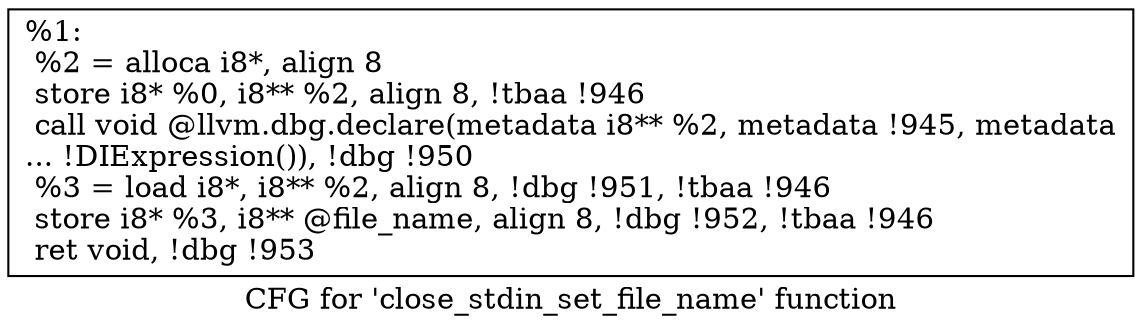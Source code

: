 digraph "CFG for 'close_stdin_set_file_name' function" {
	label="CFG for 'close_stdin_set_file_name' function";

	Node0x246a060 [shape=record,label="{%1:\l  %2 = alloca i8*, align 8\l  store i8* %0, i8** %2, align 8, !tbaa !946\l  call void @llvm.dbg.declare(metadata i8** %2, metadata !945, metadata\l... !DIExpression()), !dbg !950\l  %3 = load i8*, i8** %2, align 8, !dbg !951, !tbaa !946\l  store i8* %3, i8** @file_name, align 8, !dbg !952, !tbaa !946\l  ret void, !dbg !953\l}"];
}
